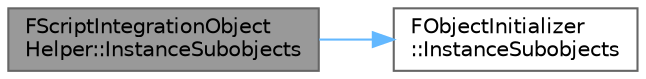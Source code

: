 digraph "FScriptIntegrationObjectHelper::InstanceSubobjects"
{
 // INTERACTIVE_SVG=YES
 // LATEX_PDF_SIZE
  bgcolor="transparent";
  edge [fontname=Helvetica,fontsize=10,labelfontname=Helvetica,labelfontsize=10];
  node [fontname=Helvetica,fontsize=10,shape=box,height=0.2,width=0.4];
  rankdir="LR";
  Node1 [id="Node000001",label="FScriptIntegrationObject\lHelper::InstanceSubobjects",height=0.2,width=0.4,color="gray40", fillcolor="grey60", style="filled", fontcolor="black",tooltip="Create copies of the object's components from their templates."];
  Node1 -> Node2 [id="edge1_Node000001_Node000002",color="steelblue1",style="solid",tooltip=" "];
  Node2 [id="Node000002",label="FObjectInitializer\l::InstanceSubobjects",height=0.2,width=0.4,color="grey40", fillcolor="white", style="filled",URL="$d5/d7f/classFObjectInitializer.html#a25db0e2b2335116a68aa7c8e0284adc4",tooltip="Create copies of the object's components from their templates."];
}
